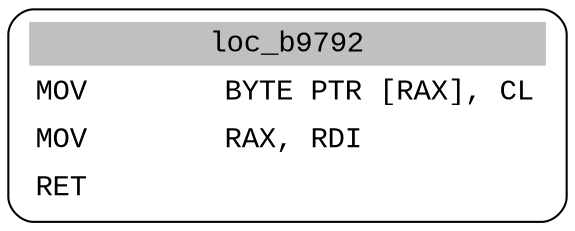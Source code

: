 digraph asm_graph {
1941 [
shape="Mrecord" fontname="Courier New"label =<<table border="0" cellborder="0" cellpadding="3"><tr><td align="center" colspan="2" bgcolor="grey">loc_b9792</td></tr><tr><td align="left">MOV        BYTE PTR [RAX], CL</td></tr><tr><td align="left">MOV        RAX, RDI</td></tr><tr><td align="left">RET        </td></tr></table>> ];
}